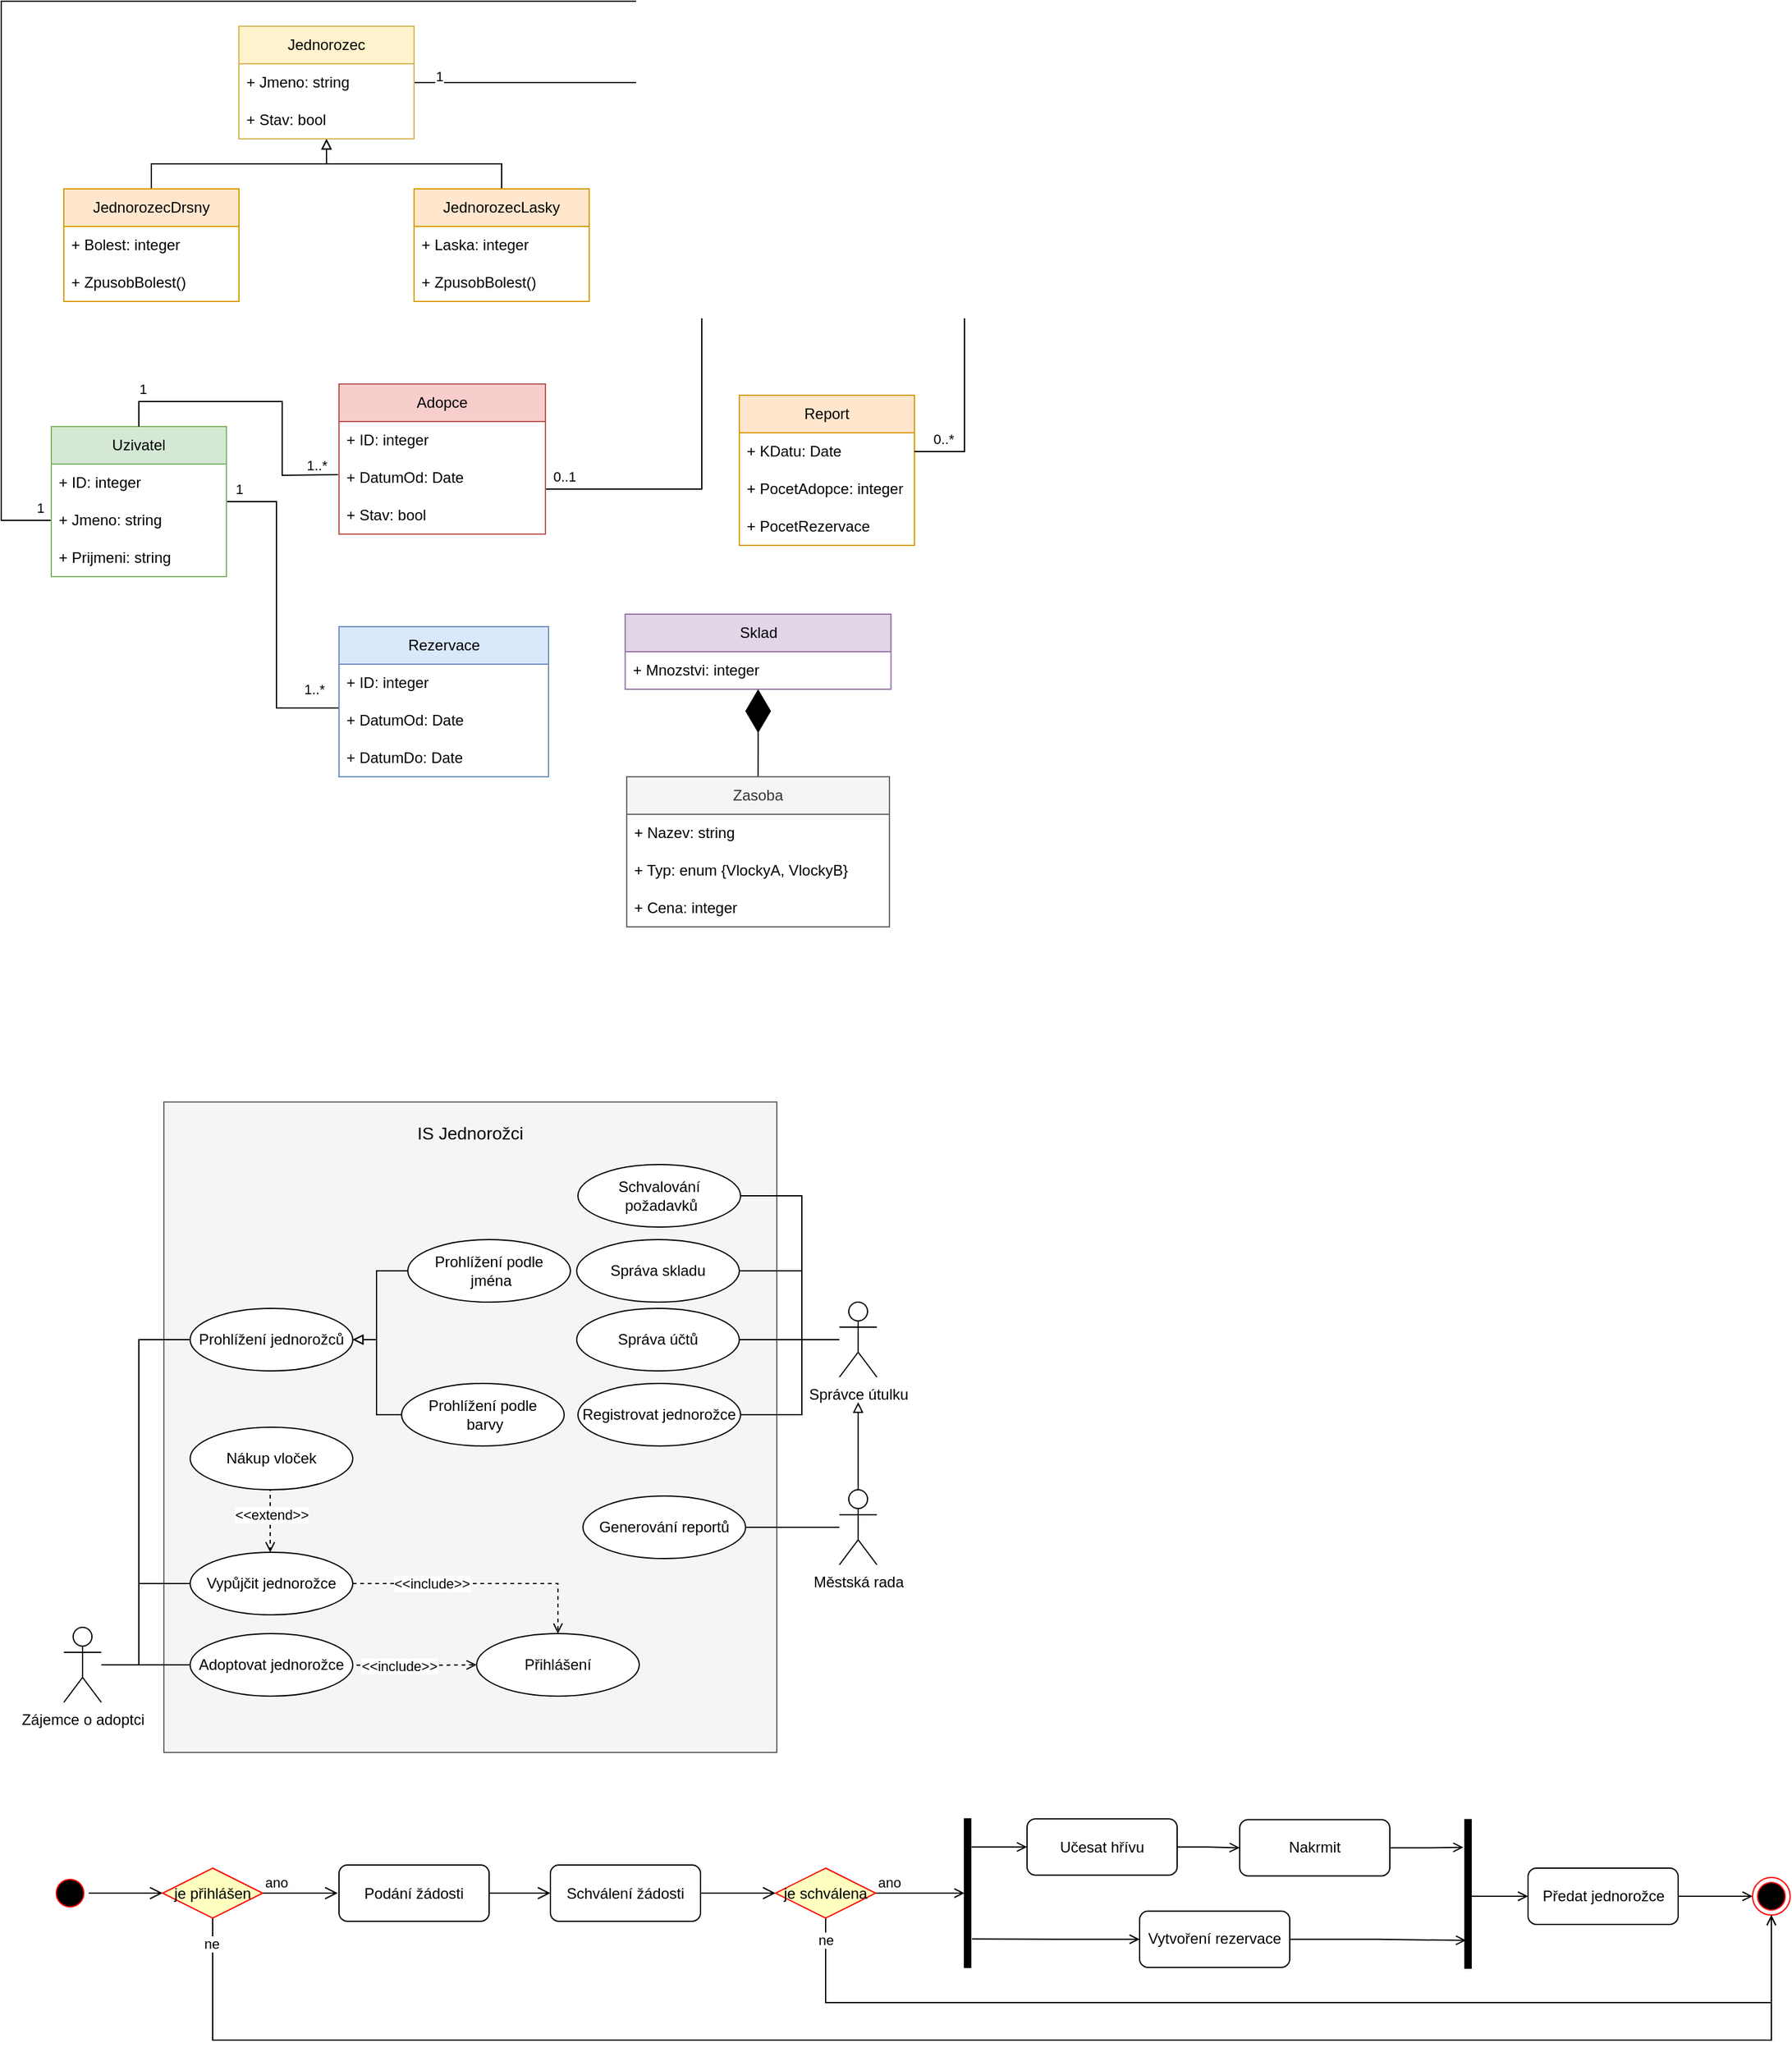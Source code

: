 <mxfile version="28.2.0">
  <diagram name="Stránka-1" id="WUfhzFrNWGa-9DIBM2s3">
    <mxGraphModel grid="1" page="1" gridSize="10" guides="1" tooltips="1" connect="1" arrows="1" fold="1" pageScale="1" pageWidth="827" pageHeight="1169" math="0" shadow="0">
      <root>
        <mxCell id="0" />
        <mxCell id="1" parent="0" />
        <mxCell id="SdmVrYYC6C367-IPD2RF-1" value="" style="rounded=0;whiteSpace=wrap;html=1;fillColor=#f5f5f5;fontColor=#333333;strokeColor=#666666;" vertex="1" parent="1">
          <mxGeometry x="150" y="-130" width="490" height="520" as="geometry" />
        </mxCell>
        <mxCell id="SdmVrYYC6C367-IPD2RF-2" value="IS Jednorožci" style="text;html=1;align=center;verticalAlign=middle;whiteSpace=wrap;rounded=0;fontSize=14;" vertex="1" parent="1">
          <mxGeometry x="340" y="-120" width="110" height="30" as="geometry" />
        </mxCell>
        <mxCell id="SdmVrYYC6C367-IPD2RF-95" style="edgeStyle=orthogonalEdgeStyle;rounded=0;orthogonalLoop=1;jettySize=auto;html=1;entryX=1;entryY=0.5;entryDx=0;entryDy=0;endArrow=none;endFill=0;" edge="1" parent="1" source="SdmVrYYC6C367-IPD2RF-3" target="SdmVrYYC6C367-IPD2RF-85">
          <mxGeometry relative="1" as="geometry" />
        </mxCell>
        <mxCell id="SdmVrYYC6C367-IPD2RF-96" style="edgeStyle=orthogonalEdgeStyle;rounded=0;orthogonalLoop=1;jettySize=auto;html=1;entryX=1;entryY=0.5;entryDx=0;entryDy=0;endArrow=none;endFill=0;" edge="1" parent="1" source="SdmVrYYC6C367-IPD2RF-3" target="SdmVrYYC6C367-IPD2RF-84">
          <mxGeometry relative="1" as="geometry">
            <Array as="points">
              <mxPoint x="660" y="60" />
              <mxPoint x="660" y="5" />
            </Array>
          </mxGeometry>
        </mxCell>
        <mxCell id="SdmVrYYC6C367-IPD2RF-97" style="edgeStyle=orthogonalEdgeStyle;rounded=0;orthogonalLoop=1;jettySize=auto;html=1;entryX=1;entryY=0.5;entryDx=0;entryDy=0;endArrow=none;endFill=0;" edge="1" parent="1" source="SdmVrYYC6C367-IPD2RF-3" target="SdmVrYYC6C367-IPD2RF-86">
          <mxGeometry relative="1" as="geometry">
            <Array as="points">
              <mxPoint x="660" y="60" />
              <mxPoint x="660" y="120" />
            </Array>
          </mxGeometry>
        </mxCell>
        <mxCell id="SdmVrYYC6C367-IPD2RF-112" style="edgeStyle=orthogonalEdgeStyle;rounded=0;orthogonalLoop=1;jettySize=auto;html=1;entryX=1;entryY=0.5;entryDx=0;entryDy=0;endArrow=none;endFill=0;" edge="1" parent="1" source="SdmVrYYC6C367-IPD2RF-3" target="SdmVrYYC6C367-IPD2RF-111">
          <mxGeometry relative="1" as="geometry">
            <Array as="points">
              <mxPoint x="660" y="60" />
              <mxPoint x="660" y="-55" />
            </Array>
          </mxGeometry>
        </mxCell>
        <mxCell id="SdmVrYYC6C367-IPD2RF-3" value="Správce útulku" style="shape=umlActor;verticalLabelPosition=bottom;verticalAlign=top;html=1;outlineConnect=0;" vertex="1" parent="1">
          <mxGeometry x="690" y="30" width="30" height="60" as="geometry" />
        </mxCell>
        <mxCell id="SdmVrYYC6C367-IPD2RF-15" style="edgeStyle=orthogonalEdgeStyle;rounded=0;orthogonalLoop=1;jettySize=auto;html=1;entryX=0;entryY=0.5;entryDx=0;entryDy=0;endArrow=none;endFill=0;" edge="1" parent="1" source="SdmVrYYC6C367-IPD2RF-4">
          <mxGeometry relative="1" as="geometry">
            <mxPoint x="190" y="320" as="targetPoint" />
          </mxGeometry>
        </mxCell>
        <mxCell id="SdmVrYYC6C367-IPD2RF-38" style="edgeStyle=orthogonalEdgeStyle;rounded=0;orthogonalLoop=1;jettySize=auto;html=1;entryX=0;entryY=0.5;entryDx=0;entryDy=0;endArrow=none;endFill=0;" edge="1" parent="1" source="SdmVrYYC6C367-IPD2RF-4" target="SdmVrYYC6C367-IPD2RF-89">
          <mxGeometry relative="1" as="geometry">
            <mxPoint x="190" y="250" as="targetPoint" />
            <Array as="points">
              <mxPoint x="130" y="320" />
              <mxPoint x="130" y="255" />
            </Array>
          </mxGeometry>
        </mxCell>
        <mxCell id="SdmVrYYC6C367-IPD2RF-103" style="edgeStyle=orthogonalEdgeStyle;rounded=0;orthogonalLoop=1;jettySize=auto;html=1;entryX=0;entryY=0.5;entryDx=0;entryDy=0;endArrow=none;endFill=0;" edge="1" parent="1" source="SdmVrYYC6C367-IPD2RF-4" target="SdmVrYYC6C367-IPD2RF-102">
          <mxGeometry relative="1" as="geometry">
            <Array as="points">
              <mxPoint x="130" y="320" />
              <mxPoint x="130" y="60" />
            </Array>
          </mxGeometry>
        </mxCell>
        <mxCell id="SdmVrYYC6C367-IPD2RF-4" value="Zájemce o adoptci" style="shape=umlActor;verticalLabelPosition=bottom;verticalAlign=top;html=1;outlineConnect=0;" vertex="1" parent="1">
          <mxGeometry x="70" y="290" width="30" height="60" as="geometry" />
        </mxCell>
        <mxCell id="SdmVrYYC6C367-IPD2RF-23" style="edgeStyle=orthogonalEdgeStyle;rounded=0;orthogonalLoop=1;jettySize=auto;html=1;endArrow=block;endFill=0;" edge="1" parent="1" source="SdmVrYYC6C367-IPD2RF-5">
          <mxGeometry relative="1" as="geometry">
            <mxPoint x="705" y="110.0" as="targetPoint" />
          </mxGeometry>
        </mxCell>
        <mxCell id="SdmVrYYC6C367-IPD2RF-94" style="edgeStyle=orthogonalEdgeStyle;rounded=0;orthogonalLoop=1;jettySize=auto;html=1;entryX=1;entryY=0.5;entryDx=0;entryDy=0;endArrow=none;endFill=0;" edge="1" parent="1" source="SdmVrYYC6C367-IPD2RF-5" target="SdmVrYYC6C367-IPD2RF-93">
          <mxGeometry relative="1" as="geometry" />
        </mxCell>
        <mxCell id="SdmVrYYC6C367-IPD2RF-5" value="Městská rada" style="shape=umlActor;verticalLabelPosition=bottom;verticalAlign=top;html=1;outlineConnect=0;" vertex="1" parent="1">
          <mxGeometry x="690" y="180" width="30" height="60" as="geometry" />
        </mxCell>
        <mxCell id="SdmVrYYC6C367-IPD2RF-19" style="edgeStyle=orthogonalEdgeStyle;rounded=0;orthogonalLoop=1;jettySize=auto;html=1;entryX=0;entryY=0.5;entryDx=0;entryDy=0;dashed=1;endArrow=open;endFill=0;" edge="1" parent="1" target="SdmVrYYC6C367-IPD2RF-92">
          <mxGeometry relative="1" as="geometry">
            <mxPoint x="280" y="320.0" as="sourcePoint" />
            <mxPoint x="380" y="320" as="targetPoint" />
          </mxGeometry>
        </mxCell>
        <mxCell id="SdmVrYYC6C367-IPD2RF-20" value="&amp;lt;&amp;lt;include&amp;gt;&amp;gt;" style="edgeLabel;html=1;align=center;verticalAlign=middle;resizable=0;points=[];" connectable="0" vertex="1" parent="SdmVrYYC6C367-IPD2RF-19">
          <mxGeometry x="-0.244" y="-4" relative="1" as="geometry">
            <mxPoint x="12" y="-4" as="offset" />
          </mxGeometry>
        </mxCell>
        <mxCell id="SdmVrYYC6C367-IPD2RF-49" style="edgeStyle=orthogonalEdgeStyle;rounded=0;orthogonalLoop=1;jettySize=auto;html=1;entryX=0.5;entryY=0;entryDx=0;entryDy=0;endArrow=open;endFill=0;dashed=1;exitX=1;exitY=0.5;exitDx=0;exitDy=0;" edge="1" parent="1" source="SdmVrYYC6C367-IPD2RF-89" target="SdmVrYYC6C367-IPD2RF-92">
          <mxGeometry relative="1" as="geometry">
            <mxPoint x="280" y="250.0" as="sourcePoint" />
            <mxPoint x="425" y="300" as="targetPoint" />
          </mxGeometry>
        </mxCell>
        <mxCell id="SdmVrYYC6C367-IPD2RF-50" value="&amp;lt;&amp;lt;include&amp;gt;&amp;gt;" style="edgeLabel;html=1;align=center;verticalAlign=middle;resizable=0;points=[];" connectable="0" vertex="1" parent="SdmVrYYC6C367-IPD2RF-49">
          <mxGeometry x="-0.384" y="-2" relative="1" as="geometry">
            <mxPoint y="-2" as="offset" />
          </mxGeometry>
        </mxCell>
        <mxCell id="SdmVrYYC6C367-IPD2RF-40" style="edgeStyle=orthogonalEdgeStyle;rounded=0;orthogonalLoop=1;jettySize=auto;html=1;dashed=1;endArrow=open;endFill=0;" edge="1" parent="1">
          <mxGeometry relative="1" as="geometry">
            <mxPoint x="235" y="160" as="sourcePoint" />
            <mxPoint x="235.0" y="230" as="targetPoint" />
          </mxGeometry>
        </mxCell>
        <mxCell id="SdmVrYYC6C367-IPD2RF-41" value="&amp;lt;&amp;lt;extend&amp;gt;&amp;gt;" style="edgeLabel;html=1;align=center;verticalAlign=middle;resizable=0;points=[];" connectable="0" vertex="1" parent="SdmVrYYC6C367-IPD2RF-40">
          <mxGeometry x="0.086" y="4" relative="1" as="geometry">
            <mxPoint x="-3" y="2" as="offset" />
          </mxGeometry>
        </mxCell>
        <mxCell id="SdmVrYYC6C367-IPD2RF-138" style="edgeStyle=orthogonalEdgeStyle;rounded=0;orthogonalLoop=1;jettySize=auto;html=1;entryX=0.5;entryY=0;entryDx=0;entryDy=0;endArrow=none;endFill=0;startArrow=block;startFill=0;" edge="1" parent="1" source="SdmVrYYC6C367-IPD2RF-45" target="SdmVrYYC6C367-IPD2RF-128">
          <mxGeometry relative="1" as="geometry" />
        </mxCell>
        <mxCell id="SdmVrYYC6C367-IPD2RF-139" style="edgeStyle=orthogonalEdgeStyle;rounded=0;orthogonalLoop=1;jettySize=auto;html=1;entryX=0.5;entryY=0;entryDx=0;entryDy=0;startArrow=block;startFill=0;endArrow=none;endFill=0;" edge="1" parent="1" source="SdmVrYYC6C367-IPD2RF-45" target="SdmVrYYC6C367-IPD2RF-133">
          <mxGeometry relative="1" as="geometry" />
        </mxCell>
        <mxCell id="SdmVrYYC6C367-IPD2RF-151" style="edgeStyle=orthogonalEdgeStyle;rounded=0;orthogonalLoop=1;jettySize=auto;html=1;entryX=1;entryY=0.5;entryDx=0;entryDy=0;endArrow=none;endFill=0;" edge="1" parent="1" source="SdmVrYYC6C367-IPD2RF-45">
          <mxGeometry relative="1" as="geometry">
            <mxPoint x="455" y="-650" as="targetPoint" />
            <Array as="points">
              <mxPoint x="580" y="-945" />
              <mxPoint x="580" y="-620" />
            </Array>
          </mxGeometry>
        </mxCell>
        <mxCell id="SdmVrYYC6C367-IPD2RF-152" value="1" style="edgeLabel;html=1;align=center;verticalAlign=middle;resizable=0;points=[];" connectable="0" vertex="1" parent="SdmVrYYC6C367-IPD2RF-151">
          <mxGeometry x="-0.944" y="2" relative="1" as="geometry">
            <mxPoint y="-3" as="offset" />
          </mxGeometry>
        </mxCell>
        <mxCell id="SdmVrYYC6C367-IPD2RF-154" value="0..1" style="edgeLabel;html=1;align=center;verticalAlign=middle;resizable=0;points=[];" connectable="0" vertex="1" parent="SdmVrYYC6C367-IPD2RF-151">
          <mxGeometry x="0.943" y="3" relative="1" as="geometry">
            <mxPoint x="18" as="offset" />
          </mxGeometry>
        </mxCell>
        <mxCell id="SdmVrYYC6C367-IPD2RF-45" value="Jednorozec" style="swimlane;fontStyle=0;childLayout=stackLayout;horizontal=1;startSize=30;horizontalStack=0;resizeParent=1;resizeParentMax=0;resizeLast=0;collapsible=1;marginBottom=0;whiteSpace=wrap;html=1;fillColor=#fff2cc;strokeColor=#d6b656;" vertex="1" parent="1">
          <mxGeometry x="210" y="-990" width="140" height="90" as="geometry" />
        </mxCell>
        <mxCell id="SdmVrYYC6C367-IPD2RF-47" value="+ Jmeno: string" style="text;strokeColor=none;fillColor=none;align=left;verticalAlign=middle;spacingLeft=4;spacingRight=4;overflow=hidden;points=[[0,0.5],[1,0.5]];portConstraint=eastwest;rotatable=0;whiteSpace=wrap;html=1;" vertex="1" parent="SdmVrYYC6C367-IPD2RF-45">
          <mxGeometry y="30" width="140" height="30" as="geometry" />
        </mxCell>
        <mxCell id="SdmVrYYC6C367-IPD2RF-48" value="+ Stav: bool" style="text;strokeColor=none;fillColor=none;align=left;verticalAlign=middle;spacingLeft=4;spacingRight=4;overflow=hidden;points=[[0,0.5],[1,0.5]];portConstraint=eastwest;rotatable=0;whiteSpace=wrap;html=1;" vertex="1" parent="SdmVrYYC6C367-IPD2RF-45">
          <mxGeometry y="60" width="140" height="30" as="geometry" />
        </mxCell>
        <mxCell id="SdmVrYYC6C367-IPD2RF-51" value="Adopce" style="swimlane;fontStyle=0;childLayout=stackLayout;horizontal=1;startSize=30;horizontalStack=0;resizeParent=1;resizeParentMax=0;resizeLast=0;collapsible=1;marginBottom=0;whiteSpace=wrap;html=1;fillColor=#f8cecc;strokeColor=#b85450;" vertex="1" parent="1">
          <mxGeometry x="290" y="-704" width="165" height="120" as="geometry" />
        </mxCell>
        <mxCell id="SdmVrYYC6C367-IPD2RF-52" value="+ ID: integer" style="text;strokeColor=none;fillColor=none;align=left;verticalAlign=middle;spacingLeft=4;spacingRight=4;overflow=hidden;points=[[0,0.5],[1,0.5]];portConstraint=eastwest;rotatable=0;whiteSpace=wrap;html=1;" vertex="1" parent="SdmVrYYC6C367-IPD2RF-51">
          <mxGeometry y="30" width="165" height="30" as="geometry" />
        </mxCell>
        <mxCell id="SdmVrYYC6C367-IPD2RF-122" value="+ DatumOd: Date" style="text;strokeColor=none;fillColor=none;align=left;verticalAlign=middle;spacingLeft=4;spacingRight=4;overflow=hidden;points=[[0,0.5],[1,0.5]];portConstraint=eastwest;rotatable=0;whiteSpace=wrap;html=1;" vertex="1" parent="SdmVrYYC6C367-IPD2RF-51">
          <mxGeometry y="60" width="165" height="30" as="geometry" />
        </mxCell>
        <mxCell id="SdmVrYYC6C367-IPD2RF-124" value="+ Stav: bool" style="text;strokeColor=none;fillColor=none;align=left;verticalAlign=middle;spacingLeft=4;spacingRight=4;overflow=hidden;points=[[0,0.5],[1,0.5]];portConstraint=eastwest;rotatable=0;whiteSpace=wrap;html=1;" vertex="1" parent="SdmVrYYC6C367-IPD2RF-51">
          <mxGeometry y="90" width="165" height="30" as="geometry" />
        </mxCell>
        <mxCell id="SdmVrYYC6C367-IPD2RF-55" value="Report" style="swimlane;fontStyle=0;childLayout=stackLayout;horizontal=1;startSize=30;horizontalStack=0;resizeParent=1;resizeParentMax=0;resizeLast=0;collapsible=1;marginBottom=0;whiteSpace=wrap;html=1;fillColor=#ffe6cc;strokeColor=#d79b00;" vertex="1" parent="1">
          <mxGeometry x="610" y="-695" width="140" height="120" as="geometry" />
        </mxCell>
        <mxCell id="SdmVrYYC6C367-IPD2RF-56" value="+ KDatu: Date" style="text;strokeColor=none;fillColor=none;align=left;verticalAlign=middle;spacingLeft=4;spacingRight=4;overflow=hidden;points=[[0,0.5],[1,0.5]];portConstraint=eastwest;rotatable=0;whiteSpace=wrap;html=1;" vertex="1" parent="SdmVrYYC6C367-IPD2RF-55">
          <mxGeometry y="30" width="140" height="30" as="geometry" />
        </mxCell>
        <mxCell id="SdmVrYYC6C367-IPD2RF-57" value="+ PocetAdopce: integer" style="text;strokeColor=none;fillColor=none;align=left;verticalAlign=middle;spacingLeft=4;spacingRight=4;overflow=hidden;points=[[0,0.5],[1,0.5]];portConstraint=eastwest;rotatable=0;whiteSpace=wrap;html=1;" vertex="1" parent="SdmVrYYC6C367-IPD2RF-55">
          <mxGeometry y="60" width="140" height="30" as="geometry" />
        </mxCell>
        <mxCell id="SdmVrYYC6C367-IPD2RF-58" value="+ PocetRezervace" style="text;strokeColor=none;fillColor=none;align=left;verticalAlign=middle;spacingLeft=4;spacingRight=4;overflow=hidden;points=[[0,0.5],[1,0.5]];portConstraint=eastwest;rotatable=0;whiteSpace=wrap;html=1;" vertex="1" parent="SdmVrYYC6C367-IPD2RF-55">
          <mxGeometry y="90" width="140" height="30" as="geometry" />
        </mxCell>
        <mxCell id="SdmVrYYC6C367-IPD2RF-148" style="edgeStyle=orthogonalEdgeStyle;rounded=0;orthogonalLoop=1;jettySize=auto;html=1;entryX=0;entryY=0.5;entryDx=0;entryDy=0;endArrow=none;endFill=0;" edge="1" parent="1" source="SdmVrYYC6C367-IPD2RF-59">
          <mxGeometry relative="1" as="geometry">
            <mxPoint x="290" y="-445" as="targetPoint" />
            <Array as="points">
              <mxPoint x="240" y="-610" />
              <mxPoint x="240" y="-445" />
            </Array>
          </mxGeometry>
        </mxCell>
        <mxCell id="SdmVrYYC6C367-IPD2RF-149" value="1" style="edgeLabel;html=1;align=center;verticalAlign=middle;resizable=0;points=[];" connectable="0" vertex="1" parent="SdmVrYYC6C367-IPD2RF-148">
          <mxGeometry x="-0.857" y="4" relative="1" as="geometry">
            <mxPoint x="-8" y="-6" as="offset" />
          </mxGeometry>
        </mxCell>
        <mxCell id="SdmVrYYC6C367-IPD2RF-150" value="1..*" style="edgeLabel;html=1;align=center;verticalAlign=middle;resizable=0;points=[];" connectable="0" vertex="1" parent="SdmVrYYC6C367-IPD2RF-148">
          <mxGeometry x="0.834" y="1" relative="1" as="geometry">
            <mxPoint x="1" y="-14" as="offset" />
          </mxGeometry>
        </mxCell>
        <mxCell id="SdmVrYYC6C367-IPD2RF-155" style="edgeStyle=orthogonalEdgeStyle;rounded=0;orthogonalLoop=1;jettySize=auto;html=1;entryX=1;entryY=0.5;entryDx=0;entryDy=0;endArrow=none;endFill=0;" edge="1" parent="1" source="SdmVrYYC6C367-IPD2RF-59" target="SdmVrYYC6C367-IPD2RF-56">
          <mxGeometry relative="1" as="geometry">
            <Array as="points">
              <mxPoint x="20" y="-595" />
              <mxPoint x="20" y="-1010" />
              <mxPoint x="790" y="-1010" />
              <mxPoint x="790" y="-650" />
            </Array>
          </mxGeometry>
        </mxCell>
        <mxCell id="SdmVrYYC6C367-IPD2RF-156" value="1" style="edgeLabel;html=1;align=center;verticalAlign=middle;resizable=0;points=[];" connectable="0" vertex="1" parent="SdmVrYYC6C367-IPD2RF-155">
          <mxGeometry x="-0.983" y="-1" relative="1" as="geometry">
            <mxPoint x="5" y="-9" as="offset" />
          </mxGeometry>
        </mxCell>
        <mxCell id="SdmVrYYC6C367-IPD2RF-158" value="0..*" style="edgeLabel;html=1;align=center;verticalAlign=middle;resizable=0;points=[];" connectable="0" vertex="1" parent="SdmVrYYC6C367-IPD2RF-155">
          <mxGeometry x="0.972" y="1" relative="1" as="geometry">
            <mxPoint y="-11" as="offset" />
          </mxGeometry>
        </mxCell>
        <mxCell id="SdmVrYYC6C367-IPD2RF-59" value="Uzivatel" style="swimlane;fontStyle=0;childLayout=stackLayout;horizontal=1;startSize=30;horizontalStack=0;resizeParent=1;resizeParentMax=0;resizeLast=0;collapsible=1;marginBottom=0;whiteSpace=wrap;html=1;fillColor=#d5e8d4;strokeColor=#82b366;" vertex="1" parent="1">
          <mxGeometry x="60" y="-670" width="140" height="120" as="geometry" />
        </mxCell>
        <mxCell id="SdmVrYYC6C367-IPD2RF-60" value="+ ID: integer" style="text;strokeColor=none;fillColor=none;align=left;verticalAlign=middle;spacingLeft=4;spacingRight=4;overflow=hidden;points=[[0,0.5],[1,0.5]];portConstraint=eastwest;rotatable=0;whiteSpace=wrap;html=1;" vertex="1" parent="SdmVrYYC6C367-IPD2RF-59">
          <mxGeometry y="30" width="140" height="30" as="geometry" />
        </mxCell>
        <mxCell id="SdmVrYYC6C367-IPD2RF-61" value="+ Jmeno: string" style="text;strokeColor=none;fillColor=none;align=left;verticalAlign=middle;spacingLeft=4;spacingRight=4;overflow=hidden;points=[[0,0.5],[1,0.5]];portConstraint=eastwest;rotatable=0;whiteSpace=wrap;html=1;" vertex="1" parent="SdmVrYYC6C367-IPD2RF-59">
          <mxGeometry y="60" width="140" height="30" as="geometry" />
        </mxCell>
        <mxCell id="SdmVrYYC6C367-IPD2RF-62" value="+ Prijmeni: string" style="text;strokeColor=none;fillColor=none;align=left;verticalAlign=middle;spacingLeft=4;spacingRight=4;overflow=hidden;points=[[0,0.5],[1,0.5]];portConstraint=eastwest;rotatable=0;whiteSpace=wrap;html=1;" vertex="1" parent="SdmVrYYC6C367-IPD2RF-59">
          <mxGeometry y="90" width="140" height="30" as="geometry" />
        </mxCell>
        <mxCell id="SdmVrYYC6C367-IPD2RF-63" value="Rezervace" style="swimlane;fontStyle=0;childLayout=stackLayout;horizontal=1;startSize=30;horizontalStack=0;resizeParent=1;resizeParentMax=0;resizeLast=0;collapsible=1;marginBottom=0;whiteSpace=wrap;html=1;fillColor=#dae8fc;strokeColor=#6c8ebf;" vertex="1" parent="1">
          <mxGeometry x="290" y="-510" width="167.5" height="120" as="geometry" />
        </mxCell>
        <mxCell id="SdmVrYYC6C367-IPD2RF-119" value="+ ID: integer" style="text;strokeColor=none;fillColor=none;align=left;verticalAlign=middle;spacingLeft=4;spacingRight=4;overflow=hidden;points=[[0,0.5],[1,0.5]];portConstraint=eastwest;rotatable=0;whiteSpace=wrap;html=1;" vertex="1" parent="SdmVrYYC6C367-IPD2RF-63">
          <mxGeometry y="30" width="167.5" height="30" as="geometry" />
        </mxCell>
        <mxCell id="SdmVrYYC6C367-IPD2RF-125" value="+ DatumOd: Date" style="text;strokeColor=none;fillColor=none;align=left;verticalAlign=middle;spacingLeft=4;spacingRight=4;overflow=hidden;points=[[0,0.5],[1,0.5]];portConstraint=eastwest;rotatable=0;whiteSpace=wrap;html=1;" vertex="1" parent="SdmVrYYC6C367-IPD2RF-63">
          <mxGeometry y="60" width="167.5" height="30" as="geometry" />
        </mxCell>
        <mxCell id="SdmVrYYC6C367-IPD2RF-127" value="+ DatumDo: Date" style="text;strokeColor=none;fillColor=none;align=left;verticalAlign=middle;spacingLeft=4;spacingRight=4;overflow=hidden;points=[[0,0.5],[1,0.5]];portConstraint=eastwest;rotatable=0;whiteSpace=wrap;html=1;" vertex="1" parent="SdmVrYYC6C367-IPD2RF-63">
          <mxGeometry y="90" width="167.5" height="30" as="geometry" />
        </mxCell>
        <mxCell id="SdmVrYYC6C367-IPD2RF-143" style="edgeStyle=orthogonalEdgeStyle;rounded=0;orthogonalLoop=1;jettySize=auto;html=1;entryX=0.5;entryY=0;entryDx=0;entryDy=0;endArrow=none;endFill=0;startArrow=diamondThin;startFill=1;startSize=32;" edge="1" parent="1" source="SdmVrYYC6C367-IPD2RF-67" target="SdmVrYYC6C367-IPD2RF-71">
          <mxGeometry relative="1" as="geometry" />
        </mxCell>
        <mxCell id="SdmVrYYC6C367-IPD2RF-67" value="Sklad" style="swimlane;fontStyle=0;childLayout=stackLayout;horizontal=1;startSize=30;horizontalStack=0;resizeParent=1;resizeParentMax=0;resizeLast=0;collapsible=1;marginBottom=0;whiteSpace=wrap;html=1;fillColor=#e1d5e7;strokeColor=#9673a6;" vertex="1" parent="1">
          <mxGeometry x="518.75" y="-520" width="212.5" height="60" as="geometry" />
        </mxCell>
        <mxCell id="SdmVrYYC6C367-IPD2RF-159" value="+ Mnozstvi: integer" style="text;strokeColor=none;fillColor=none;align=left;verticalAlign=middle;spacingLeft=4;spacingRight=4;overflow=hidden;points=[[0,0.5],[1,0.5]];portConstraint=eastwest;rotatable=0;whiteSpace=wrap;html=1;" vertex="1" parent="SdmVrYYC6C367-IPD2RF-67">
          <mxGeometry y="30" width="212.5" height="30" as="geometry" />
        </mxCell>
        <mxCell id="SdmVrYYC6C367-IPD2RF-71" value="Zasoba" style="swimlane;fontStyle=0;childLayout=stackLayout;horizontal=1;startSize=30;horizontalStack=0;resizeParent=1;resizeParentMax=0;resizeLast=0;collapsible=1;marginBottom=0;whiteSpace=wrap;html=1;fillColor=#f5f5f5;strokeColor=#666666;fontColor=#333333;" vertex="1" parent="1">
          <mxGeometry x="520" y="-390" width="210" height="120" as="geometry" />
        </mxCell>
        <mxCell id="SdmVrYYC6C367-IPD2RF-72" value="+ Nazev: string&amp;nbsp;" style="text;strokeColor=none;fillColor=none;align=left;verticalAlign=middle;spacingLeft=4;spacingRight=4;overflow=hidden;points=[[0,0.5],[1,0.5]];portConstraint=eastwest;rotatable=0;whiteSpace=wrap;html=1;" vertex="1" parent="SdmVrYYC6C367-IPD2RF-71">
          <mxGeometry y="30" width="210" height="30" as="geometry" />
        </mxCell>
        <mxCell id="SdmVrYYC6C367-IPD2RF-157" value="+ Typ: enum {VlockyA, VlockyB}&amp;nbsp;" style="text;strokeColor=none;fillColor=none;align=left;verticalAlign=middle;spacingLeft=4;spacingRight=4;overflow=hidden;points=[[0,0.5],[1,0.5]];portConstraint=eastwest;rotatable=0;whiteSpace=wrap;html=1;" vertex="1" parent="SdmVrYYC6C367-IPD2RF-71">
          <mxGeometry y="60" width="210" height="30" as="geometry" />
        </mxCell>
        <mxCell id="SdmVrYYC6C367-IPD2RF-141" value="+ Cena: integer&amp;nbsp;" style="text;strokeColor=none;fillColor=none;align=left;verticalAlign=middle;spacingLeft=4;spacingRight=4;overflow=hidden;points=[[0,0.5],[1,0.5]];portConstraint=eastwest;rotatable=0;whiteSpace=wrap;html=1;" vertex="1" parent="SdmVrYYC6C367-IPD2RF-71">
          <mxGeometry y="90" width="210" height="30" as="geometry" />
        </mxCell>
        <mxCell id="SdmVrYYC6C367-IPD2RF-83" value="Nákup vloček" style="ellipse;whiteSpace=wrap;html=1;" vertex="1" parent="1">
          <mxGeometry x="171" y="130" width="130" height="50" as="geometry" />
        </mxCell>
        <mxCell id="SdmVrYYC6C367-IPD2RF-84" value="Správa skladu" style="ellipse;whiteSpace=wrap;html=1;" vertex="1" parent="1">
          <mxGeometry x="480" y="-20" width="130" height="50" as="geometry" />
        </mxCell>
        <mxCell id="SdmVrYYC6C367-IPD2RF-85" value="Správa účtů" style="ellipse;whiteSpace=wrap;html=1;" vertex="1" parent="1">
          <mxGeometry x="480" y="35" width="130" height="50" as="geometry" />
        </mxCell>
        <mxCell id="SdmVrYYC6C367-IPD2RF-86" value="Registrovat jednorožce" style="ellipse;whiteSpace=wrap;html=1;" vertex="1" parent="1">
          <mxGeometry x="481" y="95" width="130" height="50" as="geometry" />
        </mxCell>
        <mxCell id="SdmVrYYC6C367-IPD2RF-89" value="Vypůjčit jednorožce" style="ellipse;whiteSpace=wrap;html=1;" vertex="1" parent="1">
          <mxGeometry x="171" y="230" width="130" height="50" as="geometry" />
        </mxCell>
        <mxCell id="SdmVrYYC6C367-IPD2RF-91" value="Adoptovat jednorožce" style="ellipse;whiteSpace=wrap;html=1;" vertex="1" parent="1">
          <mxGeometry x="171" y="295" width="130" height="50" as="geometry" />
        </mxCell>
        <mxCell id="SdmVrYYC6C367-IPD2RF-92" value="Přihlášení" style="ellipse;whiteSpace=wrap;html=1;" vertex="1" parent="1">
          <mxGeometry x="400" y="295" width="130" height="50" as="geometry" />
        </mxCell>
        <mxCell id="SdmVrYYC6C367-IPD2RF-93" value="Generování reportů" style="ellipse;whiteSpace=wrap;html=1;" vertex="1" parent="1">
          <mxGeometry x="485" y="185" width="130" height="50" as="geometry" />
        </mxCell>
        <mxCell id="SdmVrYYC6C367-IPD2RF-102" value="Prohlížení jednorožců" style="ellipse;whiteSpace=wrap;html=1;" vertex="1" parent="1">
          <mxGeometry x="171" y="35" width="130" height="50" as="geometry" />
        </mxCell>
        <mxCell id="SdmVrYYC6C367-IPD2RF-105" style="edgeStyle=orthogonalEdgeStyle;rounded=0;orthogonalLoop=1;jettySize=auto;html=1;entryX=1;entryY=0.5;entryDx=0;entryDy=0;endArrow=block;endFill=0;" edge="1" parent="1" source="SdmVrYYC6C367-IPD2RF-104" target="SdmVrYYC6C367-IPD2RF-102">
          <mxGeometry relative="1" as="geometry">
            <Array as="points">
              <mxPoint x="320" y="5" />
              <mxPoint x="320" y="60" />
            </Array>
          </mxGeometry>
        </mxCell>
        <mxCell id="SdmVrYYC6C367-IPD2RF-104" value="Prohlížení podle&lt;div&gt;&amp;nbsp;jména&lt;/div&gt;" style="ellipse;whiteSpace=wrap;html=1;" vertex="1" parent="1">
          <mxGeometry x="345" y="-20" width="130" height="50" as="geometry" />
        </mxCell>
        <mxCell id="SdmVrYYC6C367-IPD2RF-110" style="edgeStyle=orthogonalEdgeStyle;rounded=0;orthogonalLoop=1;jettySize=auto;html=1;entryX=1;entryY=0.5;entryDx=0;entryDy=0;endArrow=block;endFill=0;" edge="1" parent="1" source="SdmVrYYC6C367-IPD2RF-106" target="SdmVrYYC6C367-IPD2RF-102">
          <mxGeometry relative="1" as="geometry">
            <Array as="points">
              <mxPoint x="320" y="120" />
              <mxPoint x="320" y="60" />
            </Array>
          </mxGeometry>
        </mxCell>
        <mxCell id="SdmVrYYC6C367-IPD2RF-106" value="Prohlížení podle&lt;div&gt;&amp;nbsp;barvy&lt;/div&gt;" style="ellipse;whiteSpace=wrap;html=1;" vertex="1" parent="1">
          <mxGeometry x="340" y="95" width="130" height="50" as="geometry" />
        </mxCell>
        <mxCell id="SdmVrYYC6C367-IPD2RF-111" value="Schvalování&lt;div&gt;&amp;nbsp;požadavků&lt;/div&gt;" style="ellipse;whiteSpace=wrap;html=1;" vertex="1" parent="1">
          <mxGeometry x="481" y="-80" width="130" height="50" as="geometry" />
        </mxCell>
        <mxCell id="SdmVrYYC6C367-IPD2RF-128" value="JednorozecDrsny" style="swimlane;fontStyle=0;childLayout=stackLayout;horizontal=1;startSize=30;horizontalStack=0;resizeParent=1;resizeParentMax=0;resizeLast=0;collapsible=1;marginBottom=0;whiteSpace=wrap;html=1;fillColor=#ffe6cc;strokeColor=#d79b00;" vertex="1" parent="1">
          <mxGeometry x="70" y="-860" width="140" height="90" as="geometry" />
        </mxCell>
        <mxCell id="SdmVrYYC6C367-IPD2RF-131" value="+ Bolest: integer" style="text;strokeColor=none;fillColor=none;align=left;verticalAlign=middle;spacingLeft=4;spacingRight=4;overflow=hidden;points=[[0,0.5],[1,0.5]];portConstraint=eastwest;rotatable=0;whiteSpace=wrap;html=1;" vertex="1" parent="SdmVrYYC6C367-IPD2RF-128">
          <mxGeometry y="30" width="140" height="30" as="geometry" />
        </mxCell>
        <mxCell id="SdmVrYYC6C367-IPD2RF-132" value="+ ZpusobBolest()" style="text;strokeColor=none;fillColor=none;align=left;verticalAlign=middle;spacingLeft=4;spacingRight=4;overflow=hidden;points=[[0,0.5],[1,0.5]];portConstraint=eastwest;rotatable=0;whiteSpace=wrap;html=1;" vertex="1" parent="SdmVrYYC6C367-IPD2RF-128">
          <mxGeometry y="60" width="140" height="30" as="geometry" />
        </mxCell>
        <mxCell id="SdmVrYYC6C367-IPD2RF-133" value="JednorozecLasky" style="swimlane;fontStyle=0;childLayout=stackLayout;horizontal=1;startSize=30;horizontalStack=0;resizeParent=1;resizeParentMax=0;resizeLast=0;collapsible=1;marginBottom=0;whiteSpace=wrap;html=1;fillColor=#ffe6cc;strokeColor=#d79b00;" vertex="1" parent="1">
          <mxGeometry x="350" y="-860" width="140" height="90" as="geometry" />
        </mxCell>
        <mxCell id="SdmVrYYC6C367-IPD2RF-134" value="+ Laska: integer" style="text;strokeColor=none;fillColor=none;align=left;verticalAlign=middle;spacingLeft=4;spacingRight=4;overflow=hidden;points=[[0,0.5],[1,0.5]];portConstraint=eastwest;rotatable=0;whiteSpace=wrap;html=1;" vertex="1" parent="SdmVrYYC6C367-IPD2RF-133">
          <mxGeometry y="30" width="140" height="30" as="geometry" />
        </mxCell>
        <mxCell id="SdmVrYYC6C367-IPD2RF-135" value="+ ZpusobBolest()" style="text;strokeColor=none;fillColor=none;align=left;verticalAlign=middle;spacingLeft=4;spacingRight=4;overflow=hidden;points=[[0,0.5],[1,0.5]];portConstraint=eastwest;rotatable=0;whiteSpace=wrap;html=1;" vertex="1" parent="SdmVrYYC6C367-IPD2RF-133">
          <mxGeometry y="60" width="140" height="30" as="geometry" />
        </mxCell>
        <mxCell id="SdmVrYYC6C367-IPD2RF-144" style="edgeStyle=orthogonalEdgeStyle;rounded=0;orthogonalLoop=1;jettySize=auto;html=1;entryX=-0.005;entryY=1.115;entryDx=0;entryDy=0;entryPerimeter=0;endArrow=none;endFill=0;exitX=0.5;exitY=0;exitDx=0;exitDy=0;" edge="1" parent="1" source="SdmVrYYC6C367-IPD2RF-59">
          <mxGeometry relative="1" as="geometry">
            <mxPoint x="289.175" y="-631.55" as="targetPoint" />
          </mxGeometry>
        </mxCell>
        <mxCell id="SdmVrYYC6C367-IPD2RF-145" value="1" style="edgeLabel;html=1;align=center;verticalAlign=middle;resizable=0;points=[];" connectable="0" vertex="1" parent="SdmVrYYC6C367-IPD2RF-144">
          <mxGeometry x="-0.884" relative="1" as="geometry">
            <mxPoint x="3" y="-16" as="offset" />
          </mxGeometry>
        </mxCell>
        <mxCell id="SdmVrYYC6C367-IPD2RF-146" value="1..*" style="edgeLabel;html=1;align=center;verticalAlign=middle;resizable=0;points=[];" connectable="0" vertex="1" parent="SdmVrYYC6C367-IPD2RF-144">
          <mxGeometry x="0.852" y="3" relative="1" as="geometry">
            <mxPoint y="-5" as="offset" />
          </mxGeometry>
        </mxCell>
        <mxCell id="SdmVrYYC6C367-IPD2RF-161" value="" style="ellipse;html=1;shape=startState;fillColor=#000000;strokeColor=#ff0000;" vertex="1" parent="1">
          <mxGeometry x="60" y="487.5" width="30" height="30" as="geometry" />
        </mxCell>
        <mxCell id="SdmVrYYC6C367-IPD2RF-162" value="" style="edgeStyle=orthogonalEdgeStyle;html=1;verticalAlign=bottom;endArrow=open;endSize=8;strokeColor=#000000;rounded=0;" edge="1" parent="1" source="SdmVrYYC6C367-IPD2RF-161">
          <mxGeometry relative="1" as="geometry">
            <mxPoint x="149" y="502.5" as="targetPoint" />
          </mxGeometry>
        </mxCell>
        <mxCell id="SdmVrYYC6C367-IPD2RF-169" style="edgeStyle=orthogonalEdgeStyle;rounded=0;orthogonalLoop=1;jettySize=auto;html=1;endArrow=open;endFill=0;endSize=8;" edge="1" parent="1" source="SdmVrYYC6C367-IPD2RF-163" target="SdmVrYYC6C367-IPD2RF-168">
          <mxGeometry relative="1" as="geometry" />
        </mxCell>
        <mxCell id="SdmVrYYC6C367-IPD2RF-163" value="Podání žádosti" style="rounded=1;whiteSpace=wrap;html=1;" vertex="1" parent="1">
          <mxGeometry x="290" y="480" width="120" height="45" as="geometry" />
        </mxCell>
        <mxCell id="SdmVrYYC6C367-IPD2RF-164" value="" style="ellipse;html=1;shape=endState;fillColor=#000000;strokeColor=#ff0000;" vertex="1" parent="1">
          <mxGeometry x="1420" y="490" width="30" height="30" as="geometry" />
        </mxCell>
        <mxCell id="b9XZrTfclbvYhnUDjBiE-20" style="edgeStyle=orthogonalEdgeStyle;rounded=0;orthogonalLoop=1;jettySize=auto;html=1;entryX=0.5;entryY=1;entryDx=0;entryDy=0;endArrow=open;endFill=0;" edge="1" parent="1" source="SdmVrYYC6C367-IPD2RF-165" target="SdmVrYYC6C367-IPD2RF-164">
          <mxGeometry relative="1" as="geometry">
            <Array as="points">
              <mxPoint x="189" y="620" />
              <mxPoint x="1435" y="620" />
            </Array>
          </mxGeometry>
        </mxCell>
        <mxCell id="b9XZrTfclbvYhnUDjBiE-24" value="ne" style="edgeLabel;html=1;align=center;verticalAlign=middle;resizable=0;points=[];" connectable="0" vertex="1" parent="b9XZrTfclbvYhnUDjBiE-20">
          <mxGeometry x="-0.972" y="-1" relative="1" as="geometry">
            <mxPoint as="offset" />
          </mxGeometry>
        </mxCell>
        <mxCell id="SdmVrYYC6C367-IPD2RF-165" value="je přihlášen" style="rhombus;whiteSpace=wrap;html=1;fontColor=#000000;fillColor=#ffffc0;strokeColor=#ff0000;" vertex="1" parent="1">
          <mxGeometry x="149" y="482.5" width="80" height="40" as="geometry" />
        </mxCell>
        <mxCell id="SdmVrYYC6C367-IPD2RF-166" value="ano" style="edgeStyle=orthogonalEdgeStyle;html=1;align=left;verticalAlign=bottom;endArrow=open;endSize=8;strokeColor=light-dark(#000000, #ff9090);rounded=0;" edge="1" parent="1" source="SdmVrYYC6C367-IPD2RF-165">
          <mxGeometry x="-1" relative="1" as="geometry">
            <mxPoint x="289" y="502.5" as="targetPoint" />
          </mxGeometry>
        </mxCell>
        <mxCell id="SdmVrYYC6C367-IPD2RF-172" style="edgeStyle=orthogonalEdgeStyle;rounded=0;orthogonalLoop=1;jettySize=auto;html=1;entryX=0;entryY=0.5;entryDx=0;entryDy=0;endArrow=open;endFill=0;endSize=8;" edge="1" parent="1" source="SdmVrYYC6C367-IPD2RF-168" target="SdmVrYYC6C367-IPD2RF-170">
          <mxGeometry relative="1" as="geometry" />
        </mxCell>
        <mxCell id="SdmVrYYC6C367-IPD2RF-168" value="Schválení žádosti" style="rounded=1;whiteSpace=wrap;html=1;" vertex="1" parent="1">
          <mxGeometry x="459" y="480" width="120" height="45" as="geometry" />
        </mxCell>
        <mxCell id="b9XZrTfclbvYhnUDjBiE-21" style="edgeStyle=orthogonalEdgeStyle;rounded=0;orthogonalLoop=1;jettySize=auto;html=1;entryX=0.5;entryY=1;entryDx=0;entryDy=0;endArrow=open;endFill=0;" edge="1" parent="1" source="SdmVrYYC6C367-IPD2RF-170" target="SdmVrYYC6C367-IPD2RF-164">
          <mxGeometry relative="1" as="geometry">
            <Array as="points">
              <mxPoint x="679" y="590" />
              <mxPoint x="1435" y="590" />
            </Array>
          </mxGeometry>
        </mxCell>
        <mxCell id="b9XZrTfclbvYhnUDjBiE-23" value="ne" style="edgeLabel;html=1;align=center;verticalAlign=middle;resizable=0;points=[];" connectable="0" vertex="1" parent="b9XZrTfclbvYhnUDjBiE-21">
          <mxGeometry x="-0.948" y="2" relative="1" as="geometry">
            <mxPoint x="-2" y="-6" as="offset" />
          </mxGeometry>
        </mxCell>
        <mxCell id="SdmVrYYC6C367-IPD2RF-170" value="je schválena" style="rhombus;whiteSpace=wrap;html=1;fontColor=#000000;fillColor=#ffffc0;strokeColor=#ff0000;" vertex="1" parent="1">
          <mxGeometry x="639" y="482.5" width="80" height="40" as="geometry" />
        </mxCell>
        <mxCell id="SdmVrYYC6C367-IPD2RF-179" value="&lt;span style=&quot;color: rgb(0, 0, 0); font-family: Helvetica; font-size: 11px; font-style: normal; font-variant-ligatures: normal; font-variant-caps: normal; font-weight: 400; letter-spacing: normal; orphans: 2; text-align: left; text-indent: 0px; text-transform: none; widows: 2; word-spacing: 0px; -webkit-text-stroke-width: 0px; white-space: nowrap; background-color: rgb(255, 255, 255); text-decoration-thickness: initial; text-decoration-style: initial; text-decoration-color: initial; display: inline !important; float: none;&quot;&gt;ano&lt;/span&gt;" style="text;whiteSpace=wrap;html=1;" vertex="1" parent="1">
          <mxGeometry x="719" y="480" width="30" height="40" as="geometry" />
        </mxCell>
        <mxCell id="b9XZrTfclbvYhnUDjBiE-2" style="edgeStyle=orthogonalEdgeStyle;rounded=0;orthogonalLoop=1;jettySize=auto;html=1;entryX=1;entryY=0.5;entryDx=0;entryDy=0;endArrow=none;endFill=0;startArrow=open;startFill=0;" edge="1" parent="1" source="b9XZrTfclbvYhnUDjBiE-1" target="SdmVrYYC6C367-IPD2RF-170">
          <mxGeometry relative="1" as="geometry" />
        </mxCell>
        <mxCell id="b9XZrTfclbvYhnUDjBiE-1" value="" style="html=1;points=[];perimeter=orthogonalPerimeter;fillColor=strokeColor;" vertex="1" parent="1">
          <mxGeometry x="790" y="443.13" width="5" height="118.75" as="geometry" />
        </mxCell>
        <mxCell id="b9XZrTfclbvYhnUDjBiE-12" style="edgeStyle=orthogonalEdgeStyle;rounded=0;orthogonalLoop=1;jettySize=auto;html=1;entryX=0;entryY=0.5;entryDx=0;entryDy=0;endArrow=open;endFill=0;" edge="1" parent="1" source="b9XZrTfclbvYhnUDjBiE-4" target="b9XZrTfclbvYhnUDjBiE-7">
          <mxGeometry relative="1" as="geometry" />
        </mxCell>
        <mxCell id="b9XZrTfclbvYhnUDjBiE-4" value="Učesat hřívu" style="rounded=1;whiteSpace=wrap;html=1;" vertex="1" parent="1">
          <mxGeometry x="840" y="443.13" width="120" height="45" as="geometry" />
        </mxCell>
        <mxCell id="b9XZrTfclbvYhnUDjBiE-5" value="Vytvoření rezervace" style="rounded=1;whiteSpace=wrap;html=1;" vertex="1" parent="1">
          <mxGeometry x="930" y="516.88" width="120" height="45" as="geometry" />
        </mxCell>
        <mxCell id="b9XZrTfclbvYhnUDjBiE-6" style="edgeStyle=orthogonalEdgeStyle;rounded=0;orthogonalLoop=1;jettySize=auto;html=1;entryX=1.139;entryY=0.189;entryDx=0;entryDy=0;entryPerimeter=0;endArrow=none;endFill=0;startArrow=open;startFill=0;" edge="1" parent="1" source="b9XZrTfclbvYhnUDjBiE-4" target="b9XZrTfclbvYhnUDjBiE-1">
          <mxGeometry relative="1" as="geometry" />
        </mxCell>
        <mxCell id="b9XZrTfclbvYhnUDjBiE-7" value="Nakrmit" style="rounded=1;whiteSpace=wrap;html=1;" vertex="1" parent="1">
          <mxGeometry x="1010" y="443.75" width="120" height="45" as="geometry" />
        </mxCell>
        <mxCell id="b9XZrTfclbvYhnUDjBiE-8" value="" style="html=1;points=[];perimeter=orthogonalPerimeter;fillColor=strokeColor;" vertex="1" parent="1">
          <mxGeometry x="1190" y="443.75" width="5" height="118.75" as="geometry" />
        </mxCell>
        <mxCell id="b9XZrTfclbvYhnUDjBiE-9" style="edgeStyle=orthogonalEdgeStyle;rounded=0;orthogonalLoop=1;jettySize=auto;html=1;entryX=1.139;entryY=0.189;entryDx=0;entryDy=0;entryPerimeter=0;endArrow=none;endFill=0;startArrow=open;startFill=0;exitX=0;exitY=0.5;exitDx=0;exitDy=0;" edge="1" parent="1" source="b9XZrTfclbvYhnUDjBiE-5">
          <mxGeometry relative="1" as="geometry">
            <mxPoint x="840" y="539.18" as="sourcePoint" />
            <mxPoint x="796" y="539.18" as="targetPoint" />
          </mxGeometry>
        </mxCell>
        <mxCell id="b9XZrTfclbvYhnUDjBiE-14" style="edgeStyle=orthogonalEdgeStyle;rounded=0;orthogonalLoop=1;jettySize=auto;html=1;entryX=-0.244;entryY=0.186;entryDx=0;entryDy=0;entryPerimeter=0;endArrow=open;endFill=0;" edge="1" parent="1" source="b9XZrTfclbvYhnUDjBiE-7" target="b9XZrTfclbvYhnUDjBiE-8">
          <mxGeometry relative="1" as="geometry" />
        </mxCell>
        <mxCell id="b9XZrTfclbvYhnUDjBiE-15" style="edgeStyle=orthogonalEdgeStyle;rounded=0;orthogonalLoop=1;jettySize=auto;html=1;entryX=0.183;entryY=0.813;entryDx=0;entryDy=0;entryPerimeter=0;endArrow=open;endFill=0;" edge="1" parent="1" source="b9XZrTfclbvYhnUDjBiE-5" target="b9XZrTfclbvYhnUDjBiE-8">
          <mxGeometry relative="1" as="geometry" />
        </mxCell>
        <mxCell id="b9XZrTfclbvYhnUDjBiE-19" style="edgeStyle=orthogonalEdgeStyle;rounded=0;orthogonalLoop=1;jettySize=auto;html=1;entryX=0;entryY=0.5;entryDx=0;entryDy=0;endArrow=open;endFill=0;" edge="1" parent="1" source="b9XZrTfclbvYhnUDjBiE-16" target="SdmVrYYC6C367-IPD2RF-164">
          <mxGeometry relative="1" as="geometry" />
        </mxCell>
        <mxCell id="b9XZrTfclbvYhnUDjBiE-16" value="Předat jednorožce" style="rounded=1;whiteSpace=wrap;html=1;" vertex="1" parent="1">
          <mxGeometry x="1240.5" y="482.5" width="120" height="45" as="geometry" />
        </mxCell>
        <mxCell id="b9XZrTfclbvYhnUDjBiE-18" style="edgeStyle=orthogonalEdgeStyle;rounded=0;orthogonalLoop=1;jettySize=auto;html=1;entryX=0.959;entryY=0.516;entryDx=0;entryDy=0;entryPerimeter=0;endArrow=none;endFill=0;startArrow=open;startFill=0;" edge="1" parent="1" source="b9XZrTfclbvYhnUDjBiE-16" target="b9XZrTfclbvYhnUDjBiE-8">
          <mxGeometry relative="1" as="geometry">
            <Array as="points">
              <mxPoint x="1220" y="505" />
              <mxPoint x="1220" y="505" />
            </Array>
          </mxGeometry>
        </mxCell>
      </root>
    </mxGraphModel>
  </diagram>
</mxfile>
